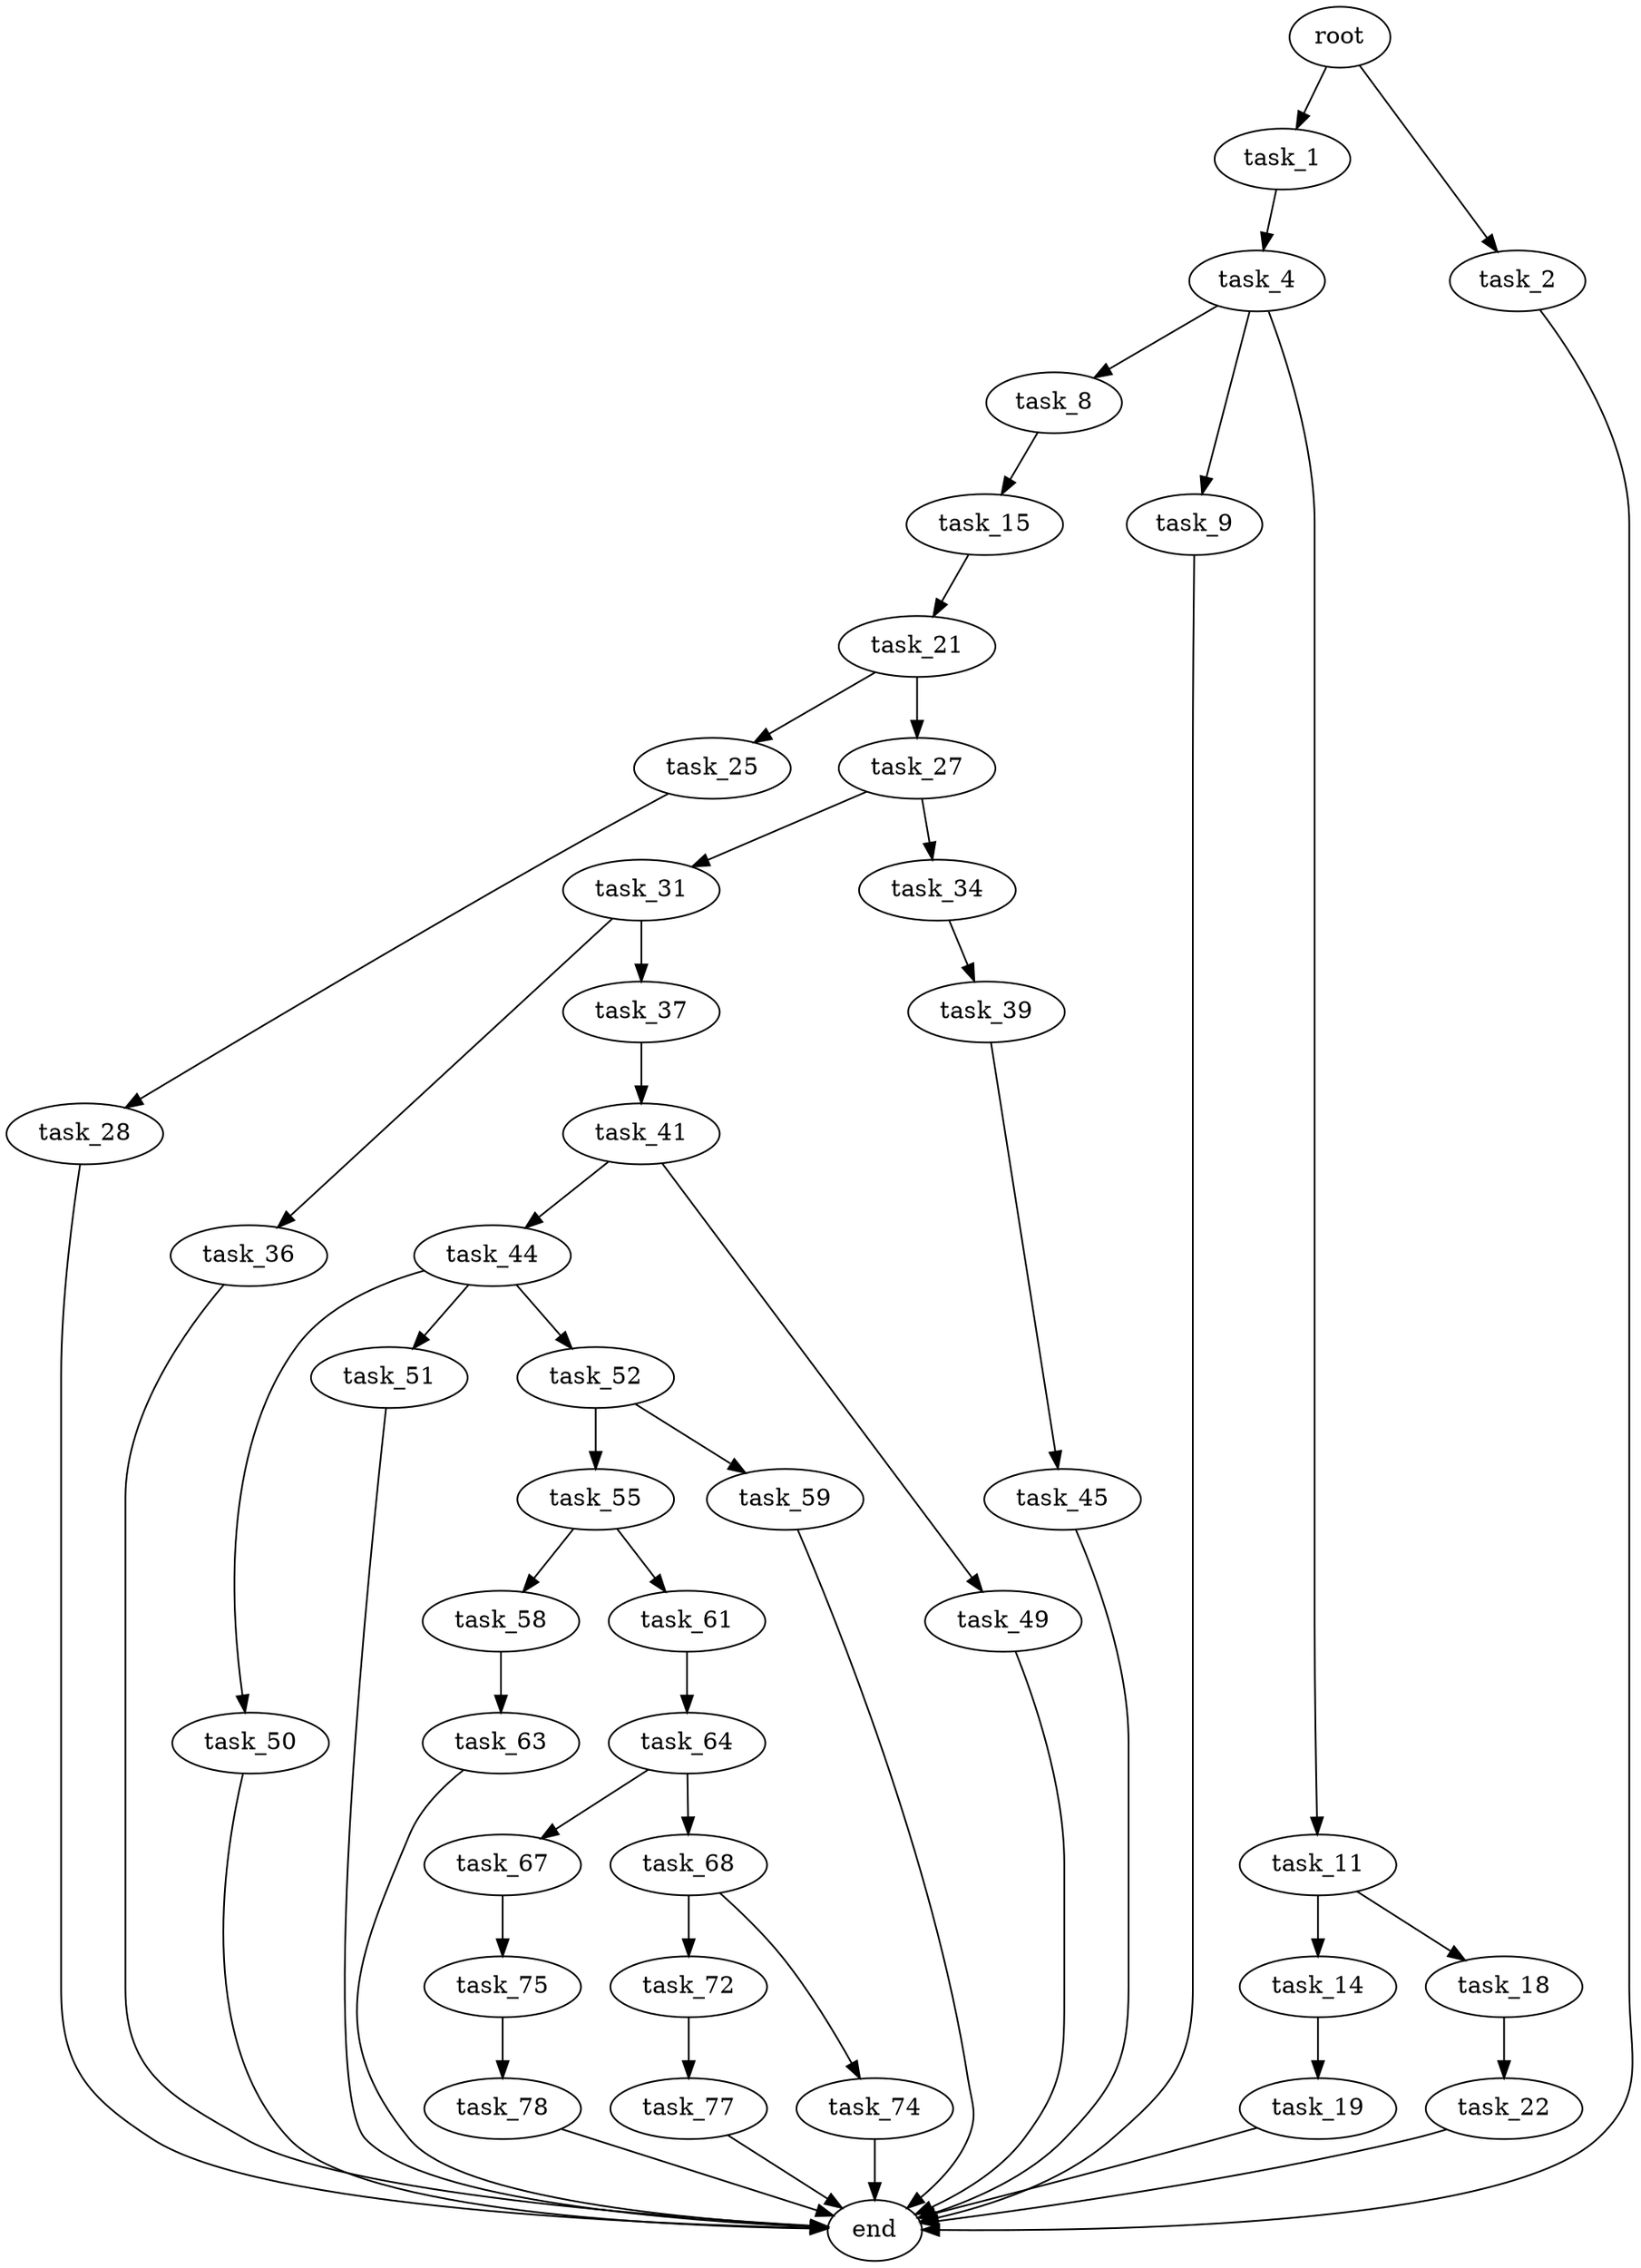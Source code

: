 digraph G {
  root [size="0.000000"];
  task_1 [size="27054241838.000000"];
  task_2 [size="549755813888.000000"];
  task_4 [size="33960822305.000000"];
  task_8 [size="549755813888.000000"];
  task_9 [size="134217728000.000000"];
  task_11 [size="23938194518.000000"];
  task_14 [size="8589934592.000000"];
  task_15 [size="231928233984.000000"];
  task_18 [size="1106167359138.000000"];
  task_19 [size="587813648727.000000"];
  task_21 [size="26635090033.000000"];
  task_22 [size="8290593752.000000"];
  task_25 [size="385612261420.000000"];
  task_27 [size="358591335366.000000"];
  task_28 [size="185181874310.000000"];
  task_31 [size="28991029248.000000"];
  task_34 [size="134217728000.000000"];
  task_36 [size="4464214550.000000"];
  task_37 [size="231928233984.000000"];
  task_39 [size="1504689322.000000"];
  task_41 [size="166083109837.000000"];
  task_44 [size="35732508176.000000"];
  task_45 [size="549755813888.000000"];
  task_49 [size="550348188236.000000"];
  task_50 [size="1953516784.000000"];
  task_51 [size="138780687839.000000"];
  task_52 [size="28991029248.000000"];
  task_55 [size="1070134554.000000"];
  task_58 [size="209200582664.000000"];
  task_59 [size="28991029248.000000"];
  task_61 [size="192271317877.000000"];
  task_63 [size="4322439801.000000"];
  task_64 [size="1073741824000.000000"];
  task_67 [size="141906881942.000000"];
  task_68 [size="68719476736.000000"];
  task_72 [size="20198320719.000000"];
  task_74 [size="1024685759034.000000"];
  task_75 [size="2113532479.000000"];
  task_77 [size="2713395005.000000"];
  task_78 [size="13634161479.000000"];
  end [size="0.000000"];

  root -> task_1 [size="1.000000"];
  root -> task_2 [size="1.000000"];
  task_1 -> task_4 [size="536870912.000000"];
  task_2 -> end [size="1.000000"];
  task_4 -> task_8 [size="134217728.000000"];
  task_4 -> task_9 [size="134217728.000000"];
  task_4 -> task_11 [size="134217728.000000"];
  task_8 -> task_15 [size="536870912.000000"];
  task_9 -> end [size="1.000000"];
  task_11 -> task_14 [size="411041792.000000"];
  task_11 -> task_18 [size="411041792.000000"];
  task_14 -> task_19 [size="33554432.000000"];
  task_15 -> task_21 [size="301989888.000000"];
  task_18 -> task_22 [size="838860800.000000"];
  task_19 -> end [size="1.000000"];
  task_21 -> task_25 [size="75497472.000000"];
  task_21 -> task_27 [size="75497472.000000"];
  task_22 -> end [size="1.000000"];
  task_25 -> task_28 [size="411041792.000000"];
  task_27 -> task_31 [size="536870912.000000"];
  task_27 -> task_34 [size="536870912.000000"];
  task_28 -> end [size="1.000000"];
  task_31 -> task_36 [size="75497472.000000"];
  task_31 -> task_37 [size="75497472.000000"];
  task_34 -> task_39 [size="209715200.000000"];
  task_36 -> end [size="1.000000"];
  task_37 -> task_41 [size="301989888.000000"];
  task_39 -> task_45 [size="33554432.000000"];
  task_41 -> task_44 [size="301989888.000000"];
  task_41 -> task_49 [size="301989888.000000"];
  task_44 -> task_50 [size="679477248.000000"];
  task_44 -> task_51 [size="679477248.000000"];
  task_44 -> task_52 [size="679477248.000000"];
  task_45 -> end [size="1.000000"];
  task_49 -> end [size="1.000000"];
  task_50 -> end [size="1.000000"];
  task_51 -> end [size="1.000000"];
  task_52 -> task_55 [size="75497472.000000"];
  task_52 -> task_59 [size="75497472.000000"];
  task_55 -> task_58 [size="33554432.000000"];
  task_55 -> task_61 [size="33554432.000000"];
  task_58 -> task_63 [size="301989888.000000"];
  task_59 -> end [size="1.000000"];
  task_61 -> task_64 [size="209715200.000000"];
  task_63 -> end [size="1.000000"];
  task_64 -> task_67 [size="838860800.000000"];
  task_64 -> task_68 [size="838860800.000000"];
  task_67 -> task_75 [size="134217728.000000"];
  task_68 -> task_72 [size="134217728.000000"];
  task_68 -> task_74 [size="134217728.000000"];
  task_72 -> task_77 [size="411041792.000000"];
  task_74 -> end [size="1.000000"];
  task_75 -> task_78 [size="134217728.000000"];
  task_77 -> end [size="1.000000"];
  task_78 -> end [size="1.000000"];
}
